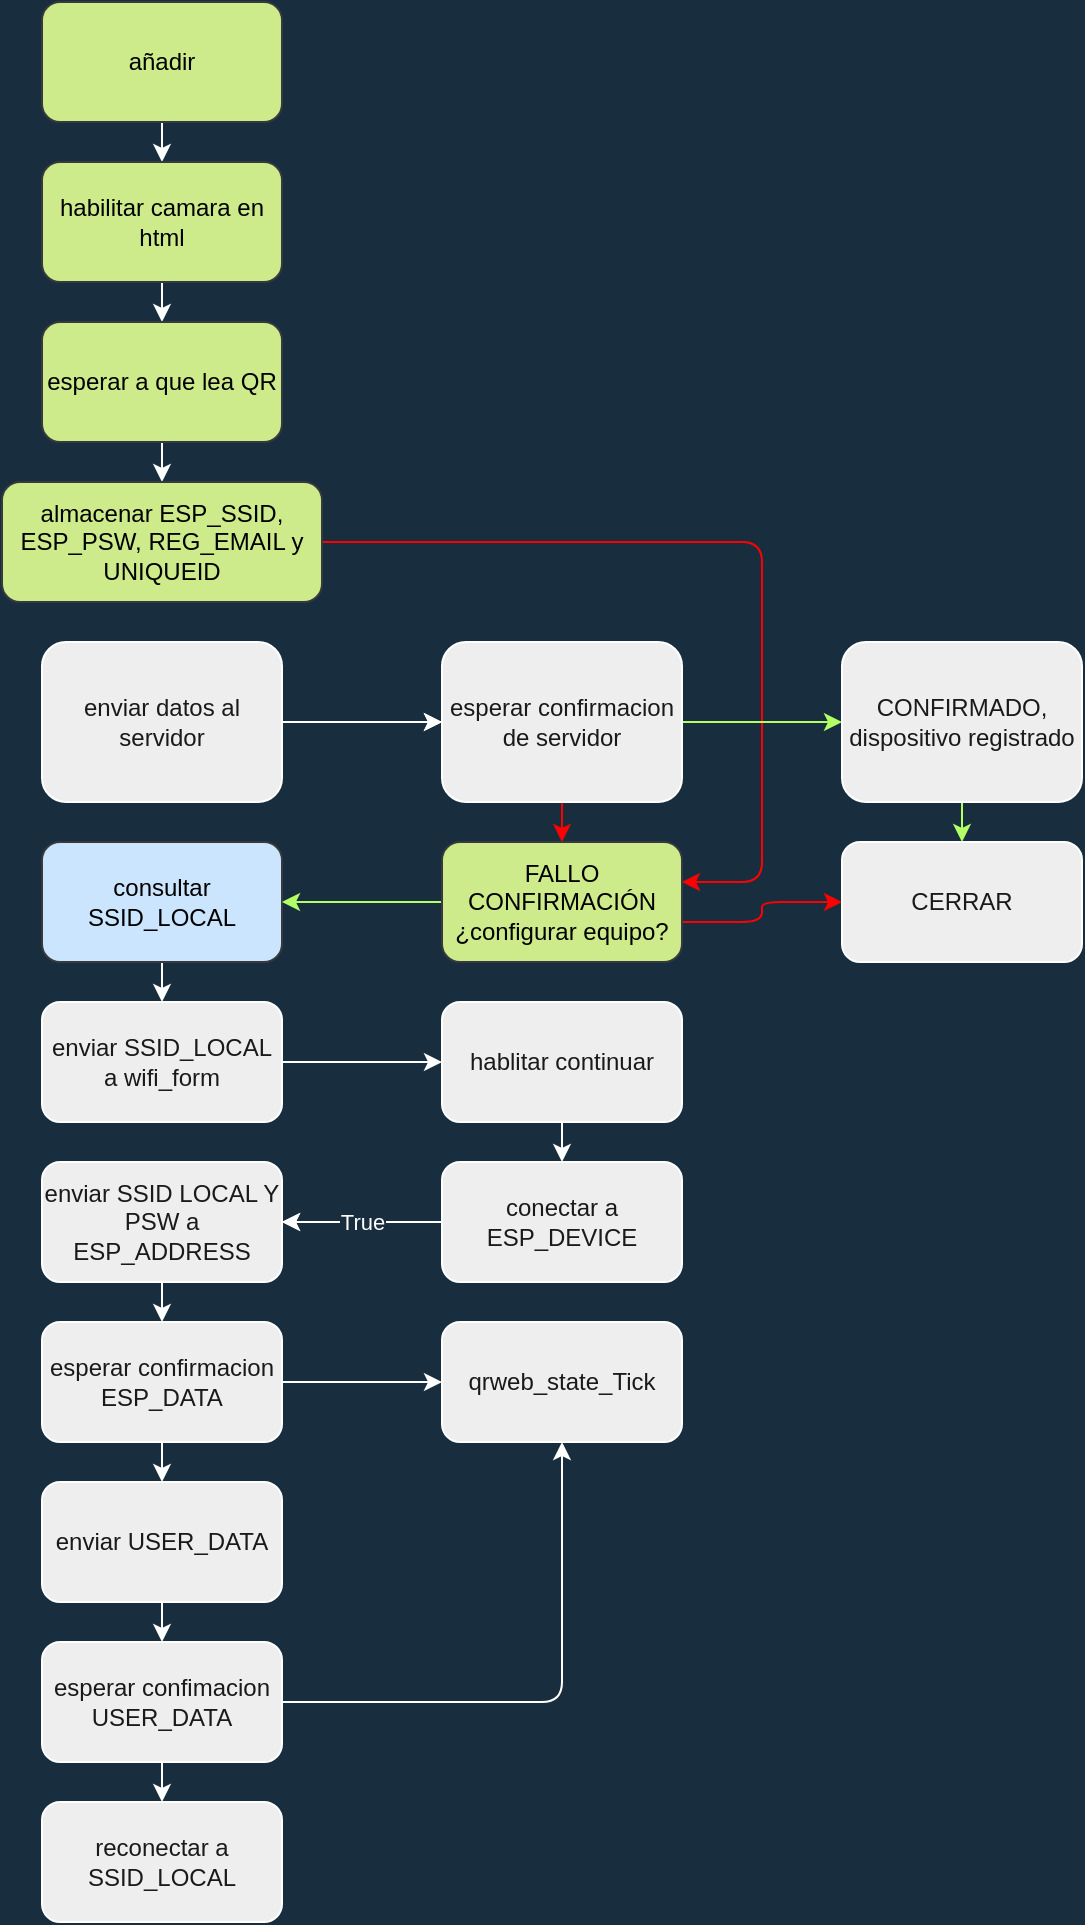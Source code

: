 <mxfile version="14.9.0" type="github">
  <diagram id="zksOzhmgCKHxx3TI2H-X" name="Page-1">
    <mxGraphModel dx="1102" dy="628" grid="1" gridSize="10" guides="1" tooltips="1" connect="1" arrows="1" fold="1" page="1" pageScale="1" pageWidth="850" pageHeight="1100" background="#182E3E" math="0" shadow="0">
      <root>
        <mxCell id="0" />
        <mxCell id="1" parent="0" />
        <mxCell id="tDVwCrI6mQzgKmQ2pOSk-4" value="" style="edgeStyle=orthogonalEdgeStyle;orthogonalLoop=1;jettySize=auto;html=1;labelBackgroundColor=#182E3E;strokeColor=#FFFFFF;fontColor=#FFFFFF;" parent="1" source="tDVwCrI6mQzgKmQ2pOSk-2" target="tDVwCrI6mQzgKmQ2pOSk-3" edge="1">
          <mxGeometry relative="1" as="geometry" />
        </mxCell>
        <mxCell id="tDVwCrI6mQzgKmQ2pOSk-2" value="añadir" style="whiteSpace=wrap;html=1;fillColor=#cdeb8b;strokeColor=#36393d;rounded=1;" parent="1" vertex="1">
          <mxGeometry x="280" y="90" width="120" height="60" as="geometry" />
        </mxCell>
        <mxCell id="tDVwCrI6mQzgKmQ2pOSk-6" value="" style="edgeStyle=orthogonalEdgeStyle;orthogonalLoop=1;jettySize=auto;html=1;labelBackgroundColor=#182E3E;strokeColor=#FFFFFF;fontColor=#FFFFFF;" parent="1" source="tDVwCrI6mQzgKmQ2pOSk-3" target="tDVwCrI6mQzgKmQ2pOSk-5" edge="1">
          <mxGeometry relative="1" as="geometry" />
        </mxCell>
        <mxCell id="tDVwCrI6mQzgKmQ2pOSk-3" value="habilitar camara en html" style="whiteSpace=wrap;html=1;fillColor=#cdeb8b;strokeColor=#36393d;rounded=1;" parent="1" vertex="1">
          <mxGeometry x="280" y="170" width="120" height="60" as="geometry" />
        </mxCell>
        <mxCell id="tDVwCrI6mQzgKmQ2pOSk-8" value="" style="edgeStyle=orthogonalEdgeStyle;orthogonalLoop=1;jettySize=auto;html=1;labelBackgroundColor=#182E3E;strokeColor=#FFFFFF;fontColor=#FFFFFF;" parent="1" source="tDVwCrI6mQzgKmQ2pOSk-5" edge="1">
          <mxGeometry relative="1" as="geometry">
            <mxPoint x="340" y="330" as="targetPoint" />
          </mxGeometry>
        </mxCell>
        <mxCell id="tDVwCrI6mQzgKmQ2pOSk-5" value="esperar a que lea QR" style="whiteSpace=wrap;html=1;fillColor=#cdeb8b;strokeColor=#36393d;rounded=1;" parent="1" vertex="1">
          <mxGeometry x="280" y="250" width="120" height="60" as="geometry" />
        </mxCell>
        <mxCell id="ki0dmFD49OT0H55pM4Ig-3" style="edgeStyle=orthogonalEdgeStyle;rounded=1;orthogonalLoop=1;jettySize=auto;html=1;fontColor=#FFFFFF;strokeColor=#FF0000;" edge="1" parent="1" source="tDVwCrI6mQzgKmQ2pOSk-7">
          <mxGeometry relative="1" as="geometry">
            <mxPoint x="600" y="530" as="targetPoint" />
            <Array as="points">
              <mxPoint x="640" y="360" />
              <mxPoint x="640" y="530" />
              <mxPoint x="600" y="530" />
            </Array>
          </mxGeometry>
        </mxCell>
        <mxCell id="tDVwCrI6mQzgKmQ2pOSk-7" value="almacenar ESP_SSID, ESP_PSW, REG_EMAIL y UNIQUEID" style="whiteSpace=wrap;html=1;fillColor=#cdeb8b;strokeColor=#36393d;rounded=1;" parent="1" vertex="1">
          <mxGeometry x="260" y="330" width="160" height="60" as="geometry" />
        </mxCell>
        <mxCell id="8aqmVkVe9-yHizB2PgtA-2" value="" style="edgeStyle=orthogonalEdgeStyle;orthogonalLoop=1;jettySize=auto;html=1;labelBackgroundColor=#182E3E;strokeColor=#FFFFFF;fontColor=#FFFFFF;" parent="1" source="tDVwCrI6mQzgKmQ2pOSk-9" target="8aqmVkVe9-yHizB2PgtA-1" edge="1">
          <mxGeometry relative="1" as="geometry" />
        </mxCell>
        <mxCell id="ki0dmFD49OT0H55pM4Ig-1" value="" style="edgeStyle=orthogonalEdgeStyle;rounded=1;orthogonalLoop=1;jettySize=auto;html=1;fontColor=#FFFFFF;strokeColor=#FFFFFF;" edge="1" parent="1" source="tDVwCrI6mQzgKmQ2pOSk-9" target="8aqmVkVe9-yHizB2PgtA-1">
          <mxGeometry relative="1" as="geometry" />
        </mxCell>
        <mxCell id="tDVwCrI6mQzgKmQ2pOSk-9" value="enviar datos al servidor" style="whiteSpace=wrap;html=1;fillColor=#EEEEEE;strokeColor=#FFFFFF;fontColor=#1A1A1A;rounded=1;" parent="1" vertex="1">
          <mxGeometry x="280" y="410" width="120" height="80" as="geometry" />
        </mxCell>
        <mxCell id="tDVwCrI6mQzgKmQ2pOSk-14" value="" style="edgeStyle=orthogonalEdgeStyle;orthogonalLoop=1;jettySize=auto;html=1;strokeColor=#FFFFFF;labelBackgroundColor=#182E3E;fontColor=#FFFFFF;" parent="1" source="tDVwCrI6mQzgKmQ2pOSk-11" target="tDVwCrI6mQzgKmQ2pOSk-13" edge="1">
          <mxGeometry relative="1" as="geometry" />
        </mxCell>
        <mxCell id="tDVwCrI6mQzgKmQ2pOSk-11" value="consultar SSID_LOCAL" style="whiteSpace=wrap;html=1;fillColor=#cce5ff;strokeColor=#36393d;rounded=1;" parent="1" vertex="1">
          <mxGeometry x="280" y="510" width="120" height="60" as="geometry" />
        </mxCell>
        <mxCell id="8aqmVkVe9-yHizB2PgtA-23" value="" style="edgeStyle=orthogonalEdgeStyle;orthogonalLoop=1;jettySize=auto;html=1;labelBackgroundColor=#182E3E;strokeColor=#FFFFFF;fontColor=#FFFFFF;" parent="1" source="tDVwCrI6mQzgKmQ2pOSk-13" target="8aqmVkVe9-yHizB2PgtA-22" edge="1">
          <mxGeometry relative="1" as="geometry" />
        </mxCell>
        <mxCell id="tDVwCrI6mQzgKmQ2pOSk-13" value="enviar SSID_LOCAL a wifi_form" style="whiteSpace=wrap;html=1;fillColor=#EEEEEE;strokeColor=#FFFFFF;fontColor=#1A1A1A;rounded=1;" parent="1" vertex="1">
          <mxGeometry x="280" y="590" width="120" height="60" as="geometry" />
        </mxCell>
        <mxCell id="8aqmVkVe9-yHizB2PgtA-35" style="edgeStyle=orthogonalEdgeStyle;orthogonalLoop=1;jettySize=auto;html=1;labelBackgroundColor=#182E3E;strokeColor=#FFFFFF;fontColor=#FFFFFF;" parent="1" source="tDVwCrI6mQzgKmQ2pOSk-19" target="8aqmVkVe9-yHizB2PgtA-10" edge="1">
          <mxGeometry relative="1" as="geometry" />
        </mxCell>
        <mxCell id="tDVwCrI6mQzgKmQ2pOSk-19" value="enviar SSID LOCAL Y PSW a ESP_ADDRESS" style="whiteSpace=wrap;html=1;fillColor=#EEEEEE;strokeColor=#FFFFFF;fontColor=#1A1A1A;rounded=1;" parent="1" vertex="1">
          <mxGeometry x="280" y="670" width="120" height="60" as="geometry" />
        </mxCell>
        <mxCell id="EHgQNs9q6QfJzLf-Yto2-4" value="" style="edgeStyle=orthogonalEdgeStyle;orthogonalLoop=1;jettySize=auto;html=1;labelBackgroundColor=#182E3E;fontColor=#FFFFFF;strokeColor=#B3FF66;" parent="1" source="8aqmVkVe9-yHizB2PgtA-1" target="EHgQNs9q6QfJzLf-Yto2-3" edge="1">
          <mxGeometry relative="1" as="geometry" />
        </mxCell>
        <mxCell id="ki0dmFD49OT0H55pM4Ig-2" style="edgeStyle=orthogonalEdgeStyle;rounded=1;orthogonalLoop=1;jettySize=auto;html=1;entryX=0.5;entryY=0;entryDx=0;entryDy=0;fontColor=#FFFFFF;strokeColor=#FF0000;" edge="1" parent="1" source="8aqmVkVe9-yHizB2PgtA-1" target="8aqmVkVe9-yHizB2PgtA-6">
          <mxGeometry relative="1" as="geometry" />
        </mxCell>
        <mxCell id="8aqmVkVe9-yHizB2PgtA-1" value="esperar confirmacion de servidor" style="whiteSpace=wrap;html=1;fillColor=#EEEEEE;strokeColor=#FFFFFF;fontColor=#1A1A1A;rounded=1;" parent="1" vertex="1">
          <mxGeometry x="480" y="410" width="120" height="80" as="geometry" />
        </mxCell>
        <mxCell id="ki0dmFD49OT0H55pM4Ig-5" value="" style="edgeStyle=orthogonalEdgeStyle;rounded=1;orthogonalLoop=1;jettySize=auto;html=1;fontColor=#FFFFFF;strokeColor=#FF0000;entryX=0;entryY=0.5;entryDx=0;entryDy=0;" edge="1" parent="1" source="8aqmVkVe9-yHizB2PgtA-6" target="ki0dmFD49OT0H55pM4Ig-4">
          <mxGeometry relative="1" as="geometry">
            <Array as="points">
              <mxPoint x="640" y="550" />
              <mxPoint x="640" y="540" />
            </Array>
          </mxGeometry>
        </mxCell>
        <mxCell id="ki0dmFD49OT0H55pM4Ig-8" style="edgeStyle=orthogonalEdgeStyle;rounded=1;orthogonalLoop=1;jettySize=auto;html=1;exitX=0;exitY=0.5;exitDx=0;exitDy=0;entryX=1;entryY=0.5;entryDx=0;entryDy=0;fontColor=#FFFFFF;strokeColor=#B3FF66;" edge="1" parent="1" source="8aqmVkVe9-yHizB2PgtA-6" target="tDVwCrI6mQzgKmQ2pOSk-11">
          <mxGeometry relative="1" as="geometry" />
        </mxCell>
        <mxCell id="8aqmVkVe9-yHizB2PgtA-6" value="FALLO CONFIRMACIÓN&lt;br&gt;¿configurar equipo?" style="whiteSpace=wrap;html=1;fillColor=#cdeb8b;strokeColor=#36393d;rounded=1;" parent="1" vertex="1">
          <mxGeometry x="480" y="510" width="120" height="60" as="geometry" />
        </mxCell>
        <mxCell id="8aqmVkVe9-yHizB2PgtA-13" value="" style="edgeStyle=orthogonalEdgeStyle;orthogonalLoop=1;jettySize=auto;html=1;labelBackgroundColor=#182E3E;strokeColor=#FFFFFF;fontColor=#FFFFFF;" parent="1" source="8aqmVkVe9-yHizB2PgtA-10" target="8aqmVkVe9-yHizB2PgtA-12" edge="1">
          <mxGeometry relative="1" as="geometry" />
        </mxCell>
        <mxCell id="8aqmVkVe9-yHizB2PgtA-20" value="" style="edgeStyle=orthogonalEdgeStyle;orthogonalLoop=1;jettySize=auto;html=1;labelBackgroundColor=#182E3E;strokeColor=#FFFFFF;fontColor=#FFFFFF;" parent="1" source="8aqmVkVe9-yHizB2PgtA-10" target="8aqmVkVe9-yHizB2PgtA-19" edge="1">
          <mxGeometry relative="1" as="geometry" />
        </mxCell>
        <mxCell id="8aqmVkVe9-yHizB2PgtA-10" value="esperar confirmacion ESP_DATA" style="whiteSpace=wrap;html=1;fillColor=#EEEEEE;strokeColor=#FFFFFF;fontColor=#1A1A1A;rounded=1;" parent="1" vertex="1">
          <mxGeometry x="280" y="750" width="120" height="60" as="geometry" />
        </mxCell>
        <mxCell id="8aqmVkVe9-yHizB2PgtA-16" value="" style="edgeStyle=orthogonalEdgeStyle;orthogonalLoop=1;jettySize=auto;html=1;labelBackgroundColor=#182E3E;strokeColor=#FFFFFF;fontColor=#FFFFFF;" parent="1" source="8aqmVkVe9-yHizB2PgtA-12" target="8aqmVkVe9-yHizB2PgtA-15" edge="1">
          <mxGeometry relative="1" as="geometry" />
        </mxCell>
        <mxCell id="8aqmVkVe9-yHizB2PgtA-12" value="enviar USER_DATA" style="whiteSpace=wrap;html=1;fillColor=#EEEEEE;strokeColor=#FFFFFF;fontColor=#1A1A1A;rounded=1;" parent="1" vertex="1">
          <mxGeometry x="280" y="830" width="120" height="60" as="geometry" />
        </mxCell>
        <mxCell id="8aqmVkVe9-yHizB2PgtA-18" value="" style="edgeStyle=orthogonalEdgeStyle;orthogonalLoop=1;jettySize=auto;html=1;labelBackgroundColor=#182E3E;strokeColor=#FFFFFF;fontColor=#FFFFFF;" parent="1" source="8aqmVkVe9-yHizB2PgtA-15" target="8aqmVkVe9-yHizB2PgtA-17" edge="1">
          <mxGeometry relative="1" as="geometry" />
        </mxCell>
        <mxCell id="8aqmVkVe9-yHizB2PgtA-21" style="edgeStyle=orthogonalEdgeStyle;orthogonalLoop=1;jettySize=auto;html=1;labelBackgroundColor=#182E3E;strokeColor=#FFFFFF;fontColor=#FFFFFF;" parent="1" source="8aqmVkVe9-yHizB2PgtA-15" target="8aqmVkVe9-yHizB2PgtA-19" edge="1">
          <mxGeometry relative="1" as="geometry" />
        </mxCell>
        <mxCell id="8aqmVkVe9-yHizB2PgtA-15" value="esperar confimacion USER_DATA" style="whiteSpace=wrap;html=1;fillColor=#EEEEEE;strokeColor=#FFFFFF;fontColor=#1A1A1A;rounded=1;" parent="1" vertex="1">
          <mxGeometry x="280" y="910" width="120" height="60" as="geometry" />
        </mxCell>
        <mxCell id="8aqmVkVe9-yHizB2PgtA-17" value="reconectar a SSID_LOCAL" style="whiteSpace=wrap;html=1;fillColor=#EEEEEE;strokeColor=#FFFFFF;fontColor=#1A1A1A;rounded=1;" parent="1" vertex="1">
          <mxGeometry x="280" y="990" width="120" height="60" as="geometry" />
        </mxCell>
        <mxCell id="8aqmVkVe9-yHizB2PgtA-19" value="qrweb_state_Tick" style="whiteSpace=wrap;html=1;fillColor=#EEEEEE;strokeColor=#FFFFFF;fontColor=#1A1A1A;rounded=1;" parent="1" vertex="1">
          <mxGeometry x="480" y="750" width="120" height="60" as="geometry" />
        </mxCell>
        <mxCell id="8aqmVkVe9-yHizB2PgtA-25" value="" style="edgeStyle=orthogonalEdgeStyle;orthogonalLoop=1;jettySize=auto;html=1;labelBackgroundColor=#182E3E;strokeColor=#FFFFFF;fontColor=#FFFFFF;" parent="1" source="8aqmVkVe9-yHizB2PgtA-22" target="8aqmVkVe9-yHizB2PgtA-24" edge="1">
          <mxGeometry relative="1" as="geometry" />
        </mxCell>
        <mxCell id="8aqmVkVe9-yHizB2PgtA-22" value="hablitar continuar" style="whiteSpace=wrap;html=1;strokeColor=#FFFFFF;fillColor=#EEEEEE;fontColor=#1A1A1A;rounded=1;" parent="1" vertex="1">
          <mxGeometry x="480" y="590" width="120" height="60" as="geometry" />
        </mxCell>
        <mxCell id="8aqmVkVe9-yHizB2PgtA-29" value="" style="edgeStyle=orthogonalEdgeStyle;orthogonalLoop=1;jettySize=auto;html=1;labelBackgroundColor=#182E3E;strokeColor=#FFFFFF;fontColor=#FFFFFF;" parent="1" source="8aqmVkVe9-yHizB2PgtA-24" target="tDVwCrI6mQzgKmQ2pOSk-19" edge="1">
          <mxGeometry relative="1" as="geometry" />
        </mxCell>
        <mxCell id="8aqmVkVe9-yHizB2PgtA-31" value="True" style="edgeStyle=orthogonalEdgeStyle;orthogonalLoop=1;jettySize=auto;html=1;labelBackgroundColor=#182E3E;strokeColor=#FFFFFF;fontColor=#FFFFFF;" parent="1" source="8aqmVkVe9-yHizB2PgtA-24" target="tDVwCrI6mQzgKmQ2pOSk-19" edge="1">
          <mxGeometry relative="1" as="geometry" />
        </mxCell>
        <mxCell id="8aqmVkVe9-yHizB2PgtA-24" value="conectar a ESP_DEVICE" style="whiteSpace=wrap;html=1;strokeColor=#FFFFFF;fillColor=#EEEEEE;fontColor=#1A1A1A;rounded=1;" parent="1" vertex="1">
          <mxGeometry x="480" y="670" width="120" height="60" as="geometry" />
        </mxCell>
        <mxCell id="ki0dmFD49OT0H55pM4Ig-6" style="edgeStyle=orthogonalEdgeStyle;rounded=1;orthogonalLoop=1;jettySize=auto;html=1;entryX=0.5;entryY=0;entryDx=0;entryDy=0;fontColor=#FFFFFF;strokeColor=#B3FF66;" edge="1" parent="1" source="EHgQNs9q6QfJzLf-Yto2-3" target="ki0dmFD49OT0H55pM4Ig-4">
          <mxGeometry relative="1" as="geometry" />
        </mxCell>
        <mxCell id="EHgQNs9q6QfJzLf-Yto2-3" value="CONFIRMADO, dispositivo registrado" style="whiteSpace=wrap;html=1;fillColor=#EEEEEE;strokeColor=#FFFFFF;fontColor=#1A1A1A;rounded=1;" parent="1" vertex="1">
          <mxGeometry x="680" y="410" width="120" height="80" as="geometry" />
        </mxCell>
        <mxCell id="ki0dmFD49OT0H55pM4Ig-4" value="CERRAR" style="whiteSpace=wrap;html=1;fillColor=#EEEEEE;strokeColor=#FFFFFF;fontColor=#1A1A1A;rounded=1;" vertex="1" parent="1">
          <mxGeometry x="680" y="510" width="120" height="60" as="geometry" />
        </mxCell>
      </root>
    </mxGraphModel>
  </diagram>
</mxfile>
